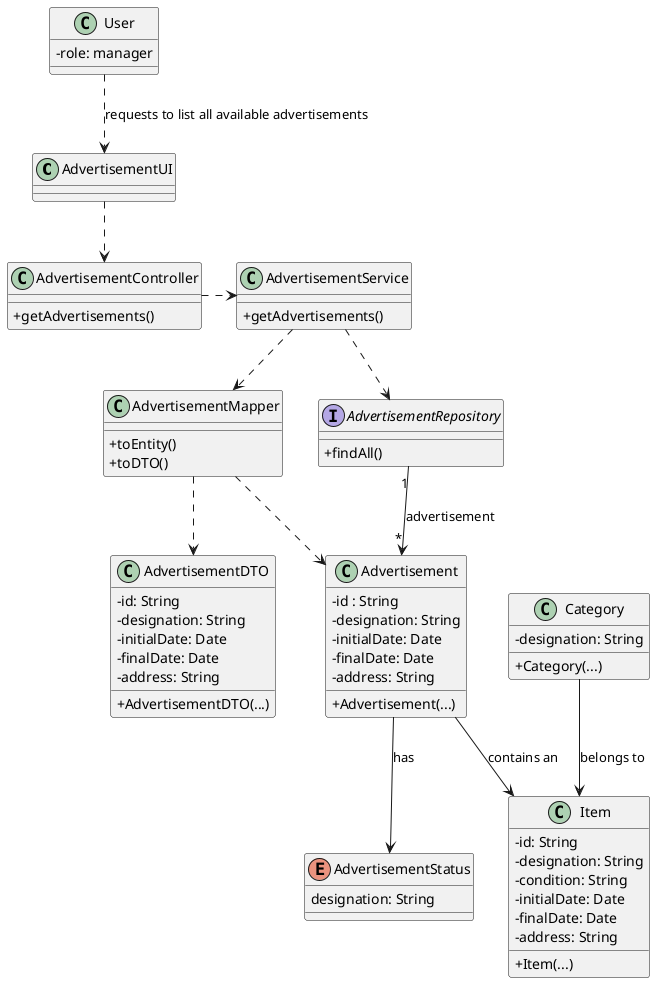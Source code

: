 @startuml
skinparam packageStyle rectangle
skinparam shadowing false
skinparam linetype polyline
skinparam classAttributeIconSize 0


class AdvertisementUI {
}

class AdvertisementController {
    + getAdvertisements()
}

class AdvertisementService {
    + getAdvertisements()
}

interface AdvertisementRepository {
    + findAll()
}

class User {
   - role: manager
    }

class Item {
    - id: String
    - designation: String
    - condition: String
    - initialDate: Date
    - finalDate: Date
    - address: String
    + Item(...)
}

class Advertisement {
    - id : String
    - designation: String
    - initialDate: Date
    - finalDate: Date
    - address: String
    + Advertisement(...)
}

enum AdvertisementStatus {
    designation: String
}

class Category {
    - designation: String
    + Category(...)
}

class AdvertisementMapper {
    + toEntity()
    + toDTO()
}

class AdvertisementDTO {
    - id: String
    - designation: String
    - initialDate: Date
    - finalDate: Date
    - address: String
    + AdvertisementDTO(...)
}

' --- Relacionamentos ---
User ..> AdvertisementUI : requests to list all available advertisements
AdvertisementUI ..> AdvertisementController
AdvertisementController .> AdvertisementService
AdvertisementService ..> AdvertisementRepository
AdvertisementService ..> AdvertisementMapper
AdvertisementMapper ..> Advertisement
AdvertisementMapper ..> AdvertisementDTO
AdvertisementRepository "1" --> "*" Advertisement : advertisement
Advertisement --> Item : contains an
Category --> Item : belongs to
Advertisement --> AdvertisementStatus : has



@enduml